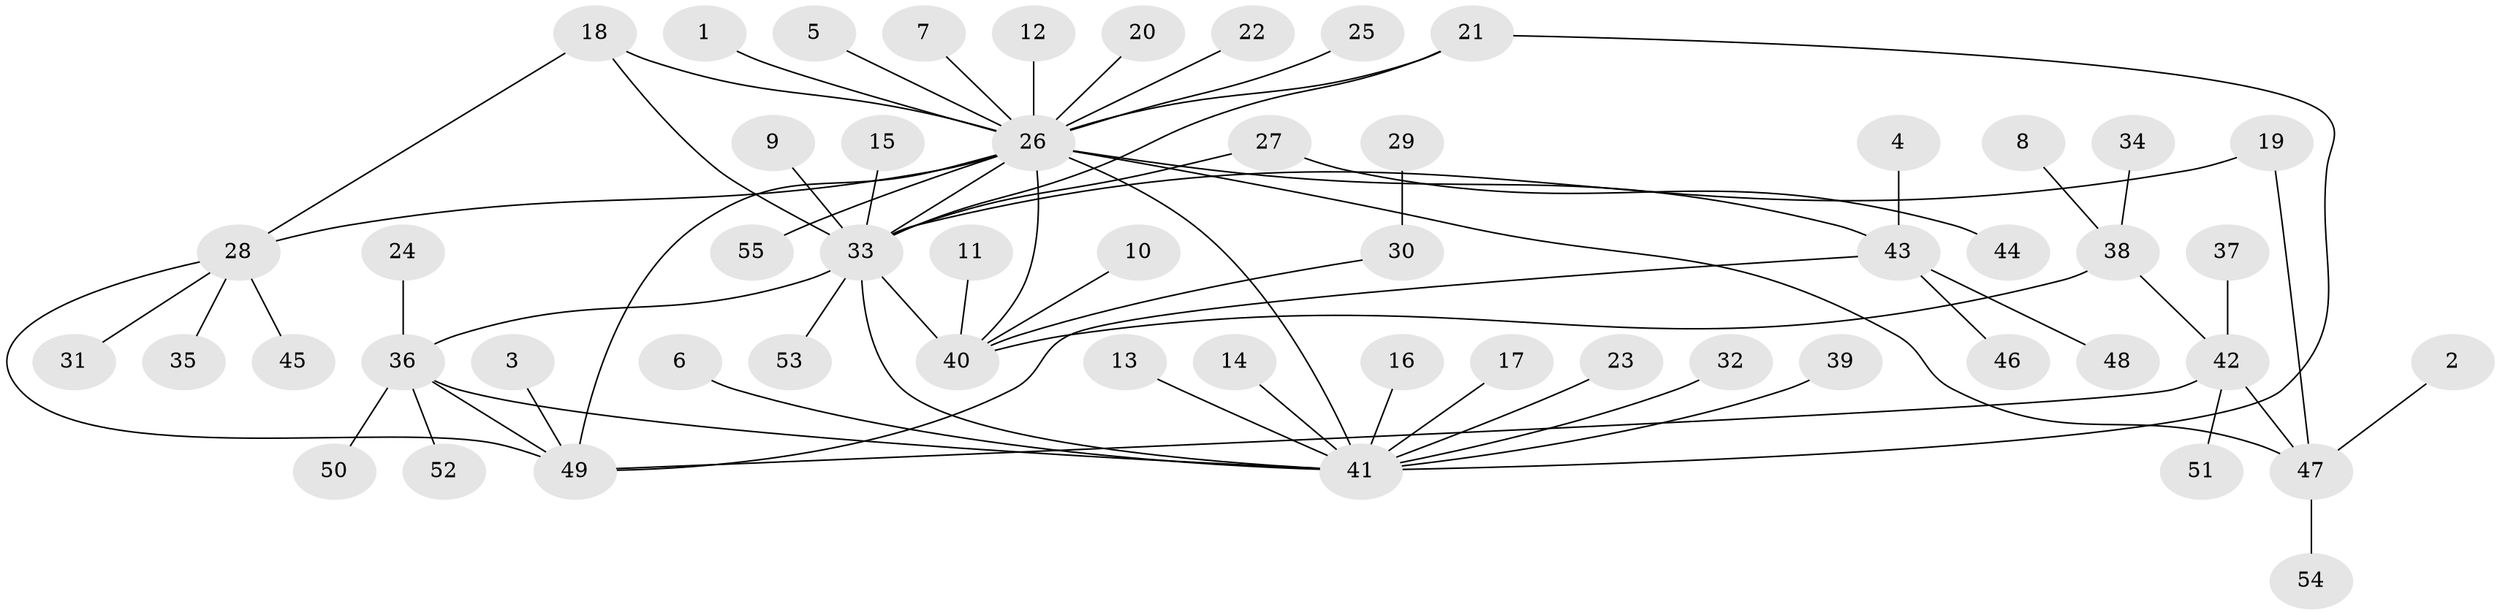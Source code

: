 // original degree distribution, {2: 0.1834862385321101, 8: 0.03669724770642202, 20: 0.009174311926605505, 1: 0.6330275229357798, 15: 0.009174311926605505, 13: 0.009174311926605505, 4: 0.03669724770642202, 5: 0.01834862385321101, 3: 0.03669724770642202, 6: 0.01834862385321101, 7: 0.009174311926605505}
// Generated by graph-tools (version 1.1) at 2025/49/03/09/25 03:49:54]
// undirected, 55 vertices, 67 edges
graph export_dot {
graph [start="1"]
  node [color=gray90,style=filled];
  1;
  2;
  3;
  4;
  5;
  6;
  7;
  8;
  9;
  10;
  11;
  12;
  13;
  14;
  15;
  16;
  17;
  18;
  19;
  20;
  21;
  22;
  23;
  24;
  25;
  26;
  27;
  28;
  29;
  30;
  31;
  32;
  33;
  34;
  35;
  36;
  37;
  38;
  39;
  40;
  41;
  42;
  43;
  44;
  45;
  46;
  47;
  48;
  49;
  50;
  51;
  52;
  53;
  54;
  55;
  1 -- 26 [weight=1.0];
  2 -- 47 [weight=1.0];
  3 -- 49 [weight=1.0];
  4 -- 43 [weight=1.0];
  5 -- 26 [weight=1.0];
  6 -- 41 [weight=1.0];
  7 -- 26 [weight=1.0];
  8 -- 38 [weight=1.0];
  9 -- 33 [weight=1.0];
  10 -- 40 [weight=1.0];
  11 -- 40 [weight=1.0];
  12 -- 26 [weight=1.0];
  13 -- 41 [weight=1.0];
  14 -- 41 [weight=1.0];
  15 -- 33 [weight=1.0];
  16 -- 41 [weight=1.0];
  17 -- 41 [weight=1.0];
  18 -- 26 [weight=1.0];
  18 -- 28 [weight=1.0];
  18 -- 33 [weight=1.0];
  19 -- 33 [weight=1.0];
  19 -- 47 [weight=1.0];
  20 -- 26 [weight=1.0];
  21 -- 26 [weight=1.0];
  21 -- 33 [weight=1.0];
  21 -- 41 [weight=1.0];
  22 -- 26 [weight=1.0];
  23 -- 41 [weight=1.0];
  24 -- 36 [weight=1.0];
  25 -- 26 [weight=1.0];
  26 -- 28 [weight=1.0];
  26 -- 33 [weight=1.0];
  26 -- 40 [weight=1.0];
  26 -- 41 [weight=1.0];
  26 -- 43 [weight=1.0];
  26 -- 47 [weight=1.0];
  26 -- 49 [weight=1.0];
  26 -- 55 [weight=1.0];
  27 -- 33 [weight=1.0];
  27 -- 44 [weight=1.0];
  28 -- 31 [weight=1.0];
  28 -- 35 [weight=1.0];
  28 -- 45 [weight=1.0];
  28 -- 49 [weight=1.0];
  29 -- 30 [weight=1.0];
  30 -- 40 [weight=1.0];
  32 -- 41 [weight=1.0];
  33 -- 36 [weight=1.0];
  33 -- 40 [weight=1.0];
  33 -- 41 [weight=1.0];
  33 -- 53 [weight=1.0];
  34 -- 38 [weight=1.0];
  36 -- 41 [weight=1.0];
  36 -- 49 [weight=1.0];
  36 -- 50 [weight=1.0];
  36 -- 52 [weight=1.0];
  37 -- 42 [weight=1.0];
  38 -- 40 [weight=1.0];
  38 -- 42 [weight=1.0];
  39 -- 41 [weight=1.0];
  42 -- 47 [weight=1.0];
  42 -- 49 [weight=1.0];
  42 -- 51 [weight=1.0];
  43 -- 46 [weight=1.0];
  43 -- 48 [weight=1.0];
  43 -- 49 [weight=1.0];
  47 -- 54 [weight=1.0];
}
